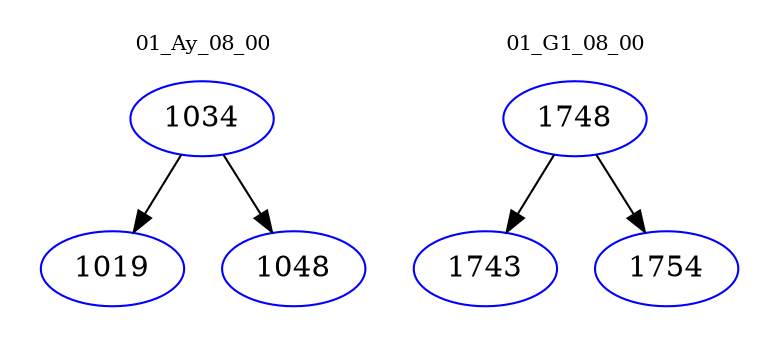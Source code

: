 digraph{
subgraph cluster_0 {
color = white
label = "01_Ay_08_00";
fontsize=10;
T0_1034 [label="1034", color="blue"]
T0_1034 -> T0_1019 [color="black"]
T0_1019 [label="1019", color="blue"]
T0_1034 -> T0_1048 [color="black"]
T0_1048 [label="1048", color="blue"]
}
subgraph cluster_1 {
color = white
label = "01_G1_08_00";
fontsize=10;
T1_1748 [label="1748", color="blue"]
T1_1748 -> T1_1743 [color="black"]
T1_1743 [label="1743", color="blue"]
T1_1748 -> T1_1754 [color="black"]
T1_1754 [label="1754", color="blue"]
}
}
